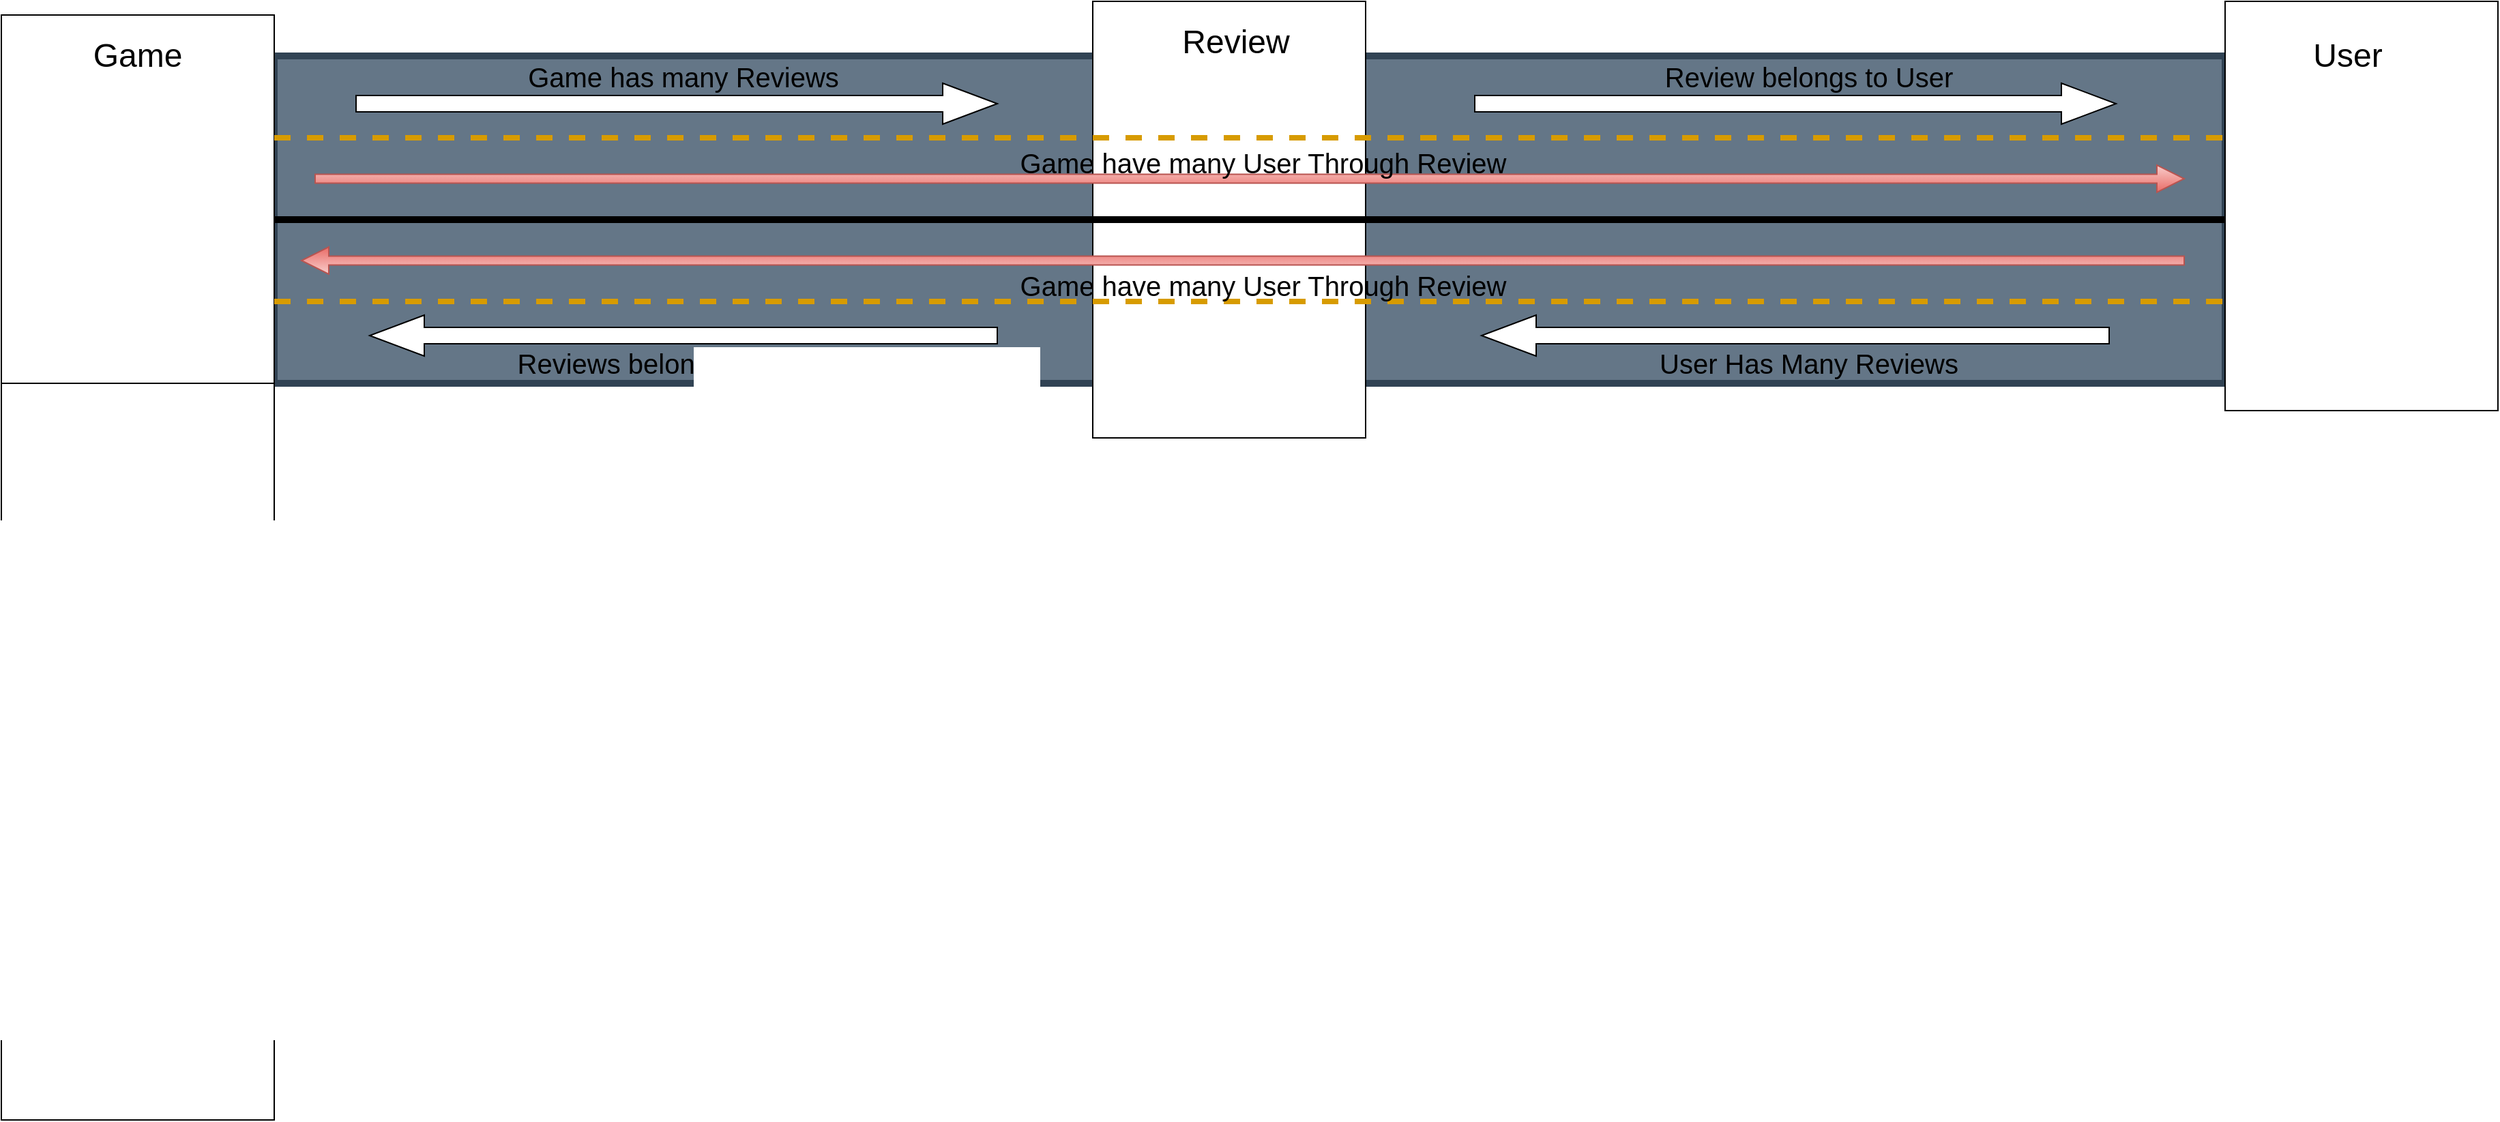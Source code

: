 <mxfile version="14.5.10" type="github">
  <diagram id="DKrhHUluCWIVFyrzkwsj" name="Page-1">
    <mxGraphModel dx="2097" dy="721" grid="1" gridSize="10" guides="1" tooltips="1" connect="1" arrows="1" fold="1" page="1" pageScale="1" pageWidth="850" pageHeight="1100" math="0" shadow="0">
      <root>
        <mxCell id="0" />
        <mxCell id="1" parent="0" />
        <mxCell id="RKl10hj2ZlnLJY-Md3Rz-1" value="" style="rounded=0;whiteSpace=wrap;html=1;strokeWidth=5;fillColor=#647687;strokeColor=#314354;fontColor=#ffffff;" vertex="1" parent="1">
          <mxGeometry x="250" y="470" width="1430" height="240" as="geometry" />
        </mxCell>
        <mxCell id="RKl10hj2ZlnLJY-Md3Rz-9" value="" style="rounded=0;whiteSpace=wrap;html=1;" vertex="1" parent="1">
          <mxGeometry x="50" y="710" width="200" height="540" as="geometry" />
        </mxCell>
        <mxCell id="RKl10hj2ZlnLJY-Md3Rz-10" value="" style="rounded=0;whiteSpace=wrap;html=1;" vertex="1" parent="1">
          <mxGeometry x="850" y="430" width="200" height="320" as="geometry" />
        </mxCell>
        <mxCell id="RKl10hj2ZlnLJY-Md3Rz-11" value="" style="rounded=0;whiteSpace=wrap;html=1;" vertex="1" parent="1">
          <mxGeometry x="50" y="440" width="200" height="270" as="geometry" />
        </mxCell>
        <mxCell id="RKl10hj2ZlnLJY-Md3Rz-12" value="" style="rounded=0;whiteSpace=wrap;html=1;" vertex="1" parent="1">
          <mxGeometry x="1680" y="430" width="200" height="300" as="geometry" />
        </mxCell>
        <mxCell id="RKl10hj2ZlnLJY-Md3Rz-13" value="Review" style="text;html=1;strokeColor=none;fillColor=none;align=center;verticalAlign=middle;whiteSpace=wrap;rounded=0;fontSize=24;" vertex="1" parent="1">
          <mxGeometry x="885" y="430" width="140" height="60" as="geometry" />
        </mxCell>
        <mxCell id="RKl10hj2ZlnLJY-Md3Rz-14" value="User" style="text;html=1;strokeColor=none;fillColor=none;align=center;verticalAlign=middle;whiteSpace=wrap;rounded=0;fontSize=24;" vertex="1" parent="1">
          <mxGeometry x="1700" y="440" width="140" height="60" as="geometry" />
        </mxCell>
        <mxCell id="RKl10hj2ZlnLJY-Md3Rz-16" value="" style="html=1;shadow=0;dashed=0;align=center;verticalAlign=middle;shape=mxgraph.arrows2.arrow;dy=0.6;dx=40;notch=0;" vertex="1" parent="1">
          <mxGeometry x="310" y="490" width="470" height="30" as="geometry" />
        </mxCell>
        <mxCell id="RKl10hj2ZlnLJY-Md3Rz-17" value="" style="html=1;shadow=0;dashed=0;align=center;verticalAlign=middle;shape=mxgraph.arrows2.arrow;dy=0.6;dx=40;notch=0;" vertex="1" parent="1">
          <mxGeometry x="1130" y="490" width="470" height="30" as="geometry" />
        </mxCell>
        <mxCell id="RKl10hj2ZlnLJY-Md3Rz-18" value="" style="html=1;shadow=0;dashed=0;align=center;verticalAlign=middle;shape=mxgraph.arrows2.arrow;dy=0.6;dx=40;flipH=1;notch=0;" vertex="1" parent="1">
          <mxGeometry x="320" y="660" width="460" height="30" as="geometry" />
        </mxCell>
        <mxCell id="RKl10hj2ZlnLJY-Md3Rz-19" value="" style="html=1;shadow=0;dashed=0;align=center;verticalAlign=middle;shape=mxgraph.arrows2.arrow;dy=0.6;dx=40;flipH=1;notch=0;" vertex="1" parent="1">
          <mxGeometry x="1135" y="660" width="460" height="30" as="geometry" />
        </mxCell>
        <mxCell id="RKl10hj2ZlnLJY-Md3Rz-21" value="" style="html=1;shadow=0;dashed=0;align=center;verticalAlign=middle;shape=mxgraph.arrows2.arrow;dy=0.67;dx=20;notch=0;fillColor=#f8cecc;strokeColor=#b85450;gradientColor=#ea6b66;" vertex="1" parent="1">
          <mxGeometry x="280" y="550" width="1370" height="20" as="geometry" />
        </mxCell>
        <mxCell id="RKl10hj2ZlnLJY-Md3Rz-22" value="" style="html=1;shadow=0;dashed=0;align=center;verticalAlign=middle;shape=mxgraph.arrows2.arrow;dy=0.67;dx=20;notch=0;direction=west;gradientColor=#ea6b66;fillColor=#f8cecc;strokeColor=#b85450;" vertex="1" parent="1">
          <mxGeometry x="270" y="610" width="1380" height="20" as="geometry" />
        </mxCell>
        <mxCell id="RKl10hj2ZlnLJY-Md3Rz-23" value="Review belongs to User" style="text;html=1;strokeColor=none;fillColor=none;align=center;verticalAlign=middle;whiteSpace=wrap;rounded=0;fontSize=20;" vertex="1" parent="1">
          <mxGeometry x="1120" y="470" width="510" height="30" as="geometry" />
        </mxCell>
        <mxCell id="RKl10hj2ZlnLJY-Md3Rz-24" value="User Has Many Reviews" style="text;html=1;strokeColor=none;fillColor=none;align=center;verticalAlign=middle;whiteSpace=wrap;rounded=0;fontSize=20;" vertex="1" parent="1">
          <mxGeometry x="1120" y="680" width="510" height="30" as="geometry" />
        </mxCell>
        <mxCell id="RKl10hj2ZlnLJY-Md3Rz-5" value="" style="endArrow=none;dashed=1;html=1;exitX=0;exitY=0.25;exitDx=0;exitDy=0;entryX=1;entryY=0.25;entryDx=0;entryDy=0;fillColor=#ffcd28;strokeColor=#d79b00;gradientColor=#ffa500;strokeWidth=4;" edge="1" parent="1" source="RKl10hj2ZlnLJY-Md3Rz-1" target="RKl10hj2ZlnLJY-Md3Rz-1">
          <mxGeometry width="50" height="50" relative="1" as="geometry">
            <mxPoint x="940" y="590" as="sourcePoint" />
            <mxPoint x="990" y="540" as="targetPoint" />
          </mxGeometry>
        </mxCell>
        <mxCell id="RKl10hj2ZlnLJY-Md3Rz-6" value="" style="endArrow=none;dashed=1;html=1;exitX=0;exitY=0.75;exitDx=0;exitDy=0;entryX=1;entryY=0.75;entryDx=0;entryDy=0;gradientColor=#ffa500;fillColor=#ffcd28;strokeColor=#d79b00;strokeWidth=4;" edge="1" parent="1" source="RKl10hj2ZlnLJY-Md3Rz-1" target="RKl10hj2ZlnLJY-Md3Rz-1">
          <mxGeometry width="50" height="50" relative="1" as="geometry">
            <mxPoint x="940" y="590" as="sourcePoint" />
            <mxPoint x="990" y="540" as="targetPoint" />
          </mxGeometry>
        </mxCell>
        <mxCell id="RKl10hj2ZlnLJY-Md3Rz-4" value="" style="endArrow=none;html=1;exitX=0;exitY=0.5;exitDx=0;exitDy=0;entryX=1;entryY=0.5;entryDx=0;entryDy=0;strokeWidth=5;" edge="1" parent="1" source="RKl10hj2ZlnLJY-Md3Rz-1" target="RKl10hj2ZlnLJY-Md3Rz-1">
          <mxGeometry width="50" height="50" relative="1" as="geometry">
            <mxPoint x="940" y="590" as="sourcePoint" />
            <mxPoint x="990" y="540" as="targetPoint" />
          </mxGeometry>
        </mxCell>
        <mxCell id="RKl10hj2ZlnLJY-Md3Rz-15" value="Game" style="text;html=1;strokeColor=none;fillColor=none;align=center;verticalAlign=middle;whiteSpace=wrap;rounded=0;fontSize=24;" vertex="1" parent="1">
          <mxGeometry x="80" y="440" width="140" height="60" as="geometry" />
        </mxCell>
        <mxCell id="RKl10hj2ZlnLJY-Md3Rz-25" value="Game has many Reviews" style="text;html=1;strokeColor=none;fillColor=none;align=center;verticalAlign=middle;whiteSpace=wrap;rounded=0;fontSize=20;" vertex="1" parent="1">
          <mxGeometry x="295" y="470" width="510" height="30" as="geometry" />
        </mxCell>
        <mxCell id="RKl10hj2ZlnLJY-Md3Rz-26" value="Reviews belongs to Game" style="text;html=1;strokeColor=none;fillColor=none;align=center;verticalAlign=middle;whiteSpace=wrap;rounded=0;fontSize=20;" vertex="1" parent="1">
          <mxGeometry x="290" y="680" width="510" height="30" as="geometry" />
        </mxCell>
        <mxCell id="RKl10hj2ZlnLJY-Md3Rz-27" value="Game have many User Through Review" style="text;html=1;strokeColor=none;fillColor=none;align=center;verticalAlign=middle;whiteSpace=wrap;rounded=0;fontSize=20;" vertex="1" parent="1">
          <mxGeometry x="770" y="530" width="410" height="35" as="geometry" />
        </mxCell>
        <mxCell id="RKl10hj2ZlnLJY-Md3Rz-30" value="Game have many User Through Review" style="text;html=1;strokeColor=none;fillColor=none;align=center;verticalAlign=middle;whiteSpace=wrap;rounded=0;fontSize=20;" vertex="1" parent="1">
          <mxGeometry x="770" y="620" width="410" height="35" as="geometry" />
        </mxCell>
      </root>
    </mxGraphModel>
  </diagram>
</mxfile>
